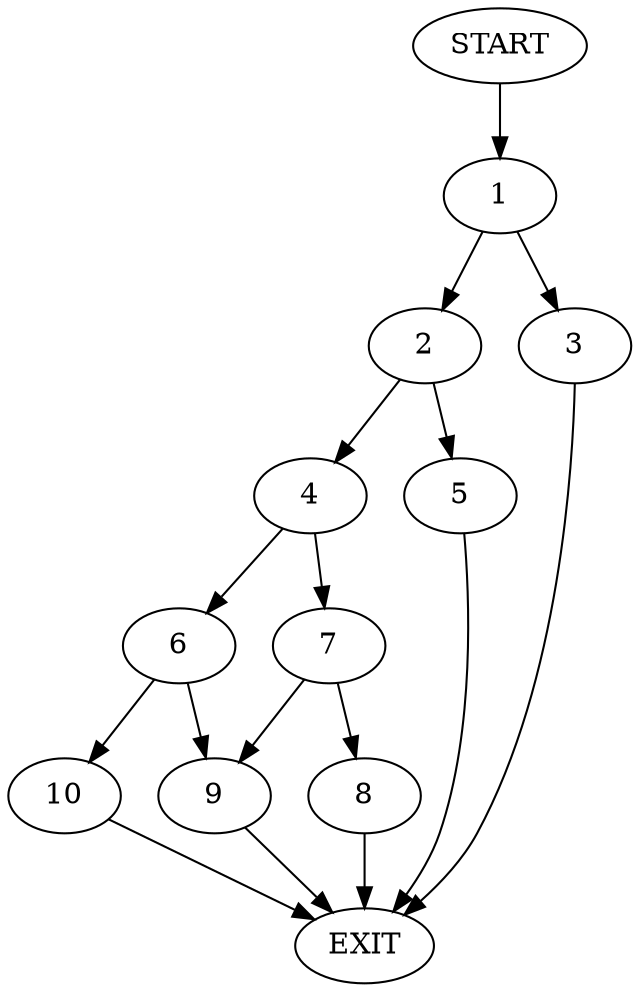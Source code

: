 digraph {
0 [label="START"]
11 [label="EXIT"]
0 -> 1
1 -> 2
1 -> 3
2 -> 4
2 -> 5
3 -> 11
5 -> 11
4 -> 6
4 -> 7
7 -> 8
7 -> 9
6 -> 9
6 -> 10
9 -> 11
8 -> 11
10 -> 11
}
